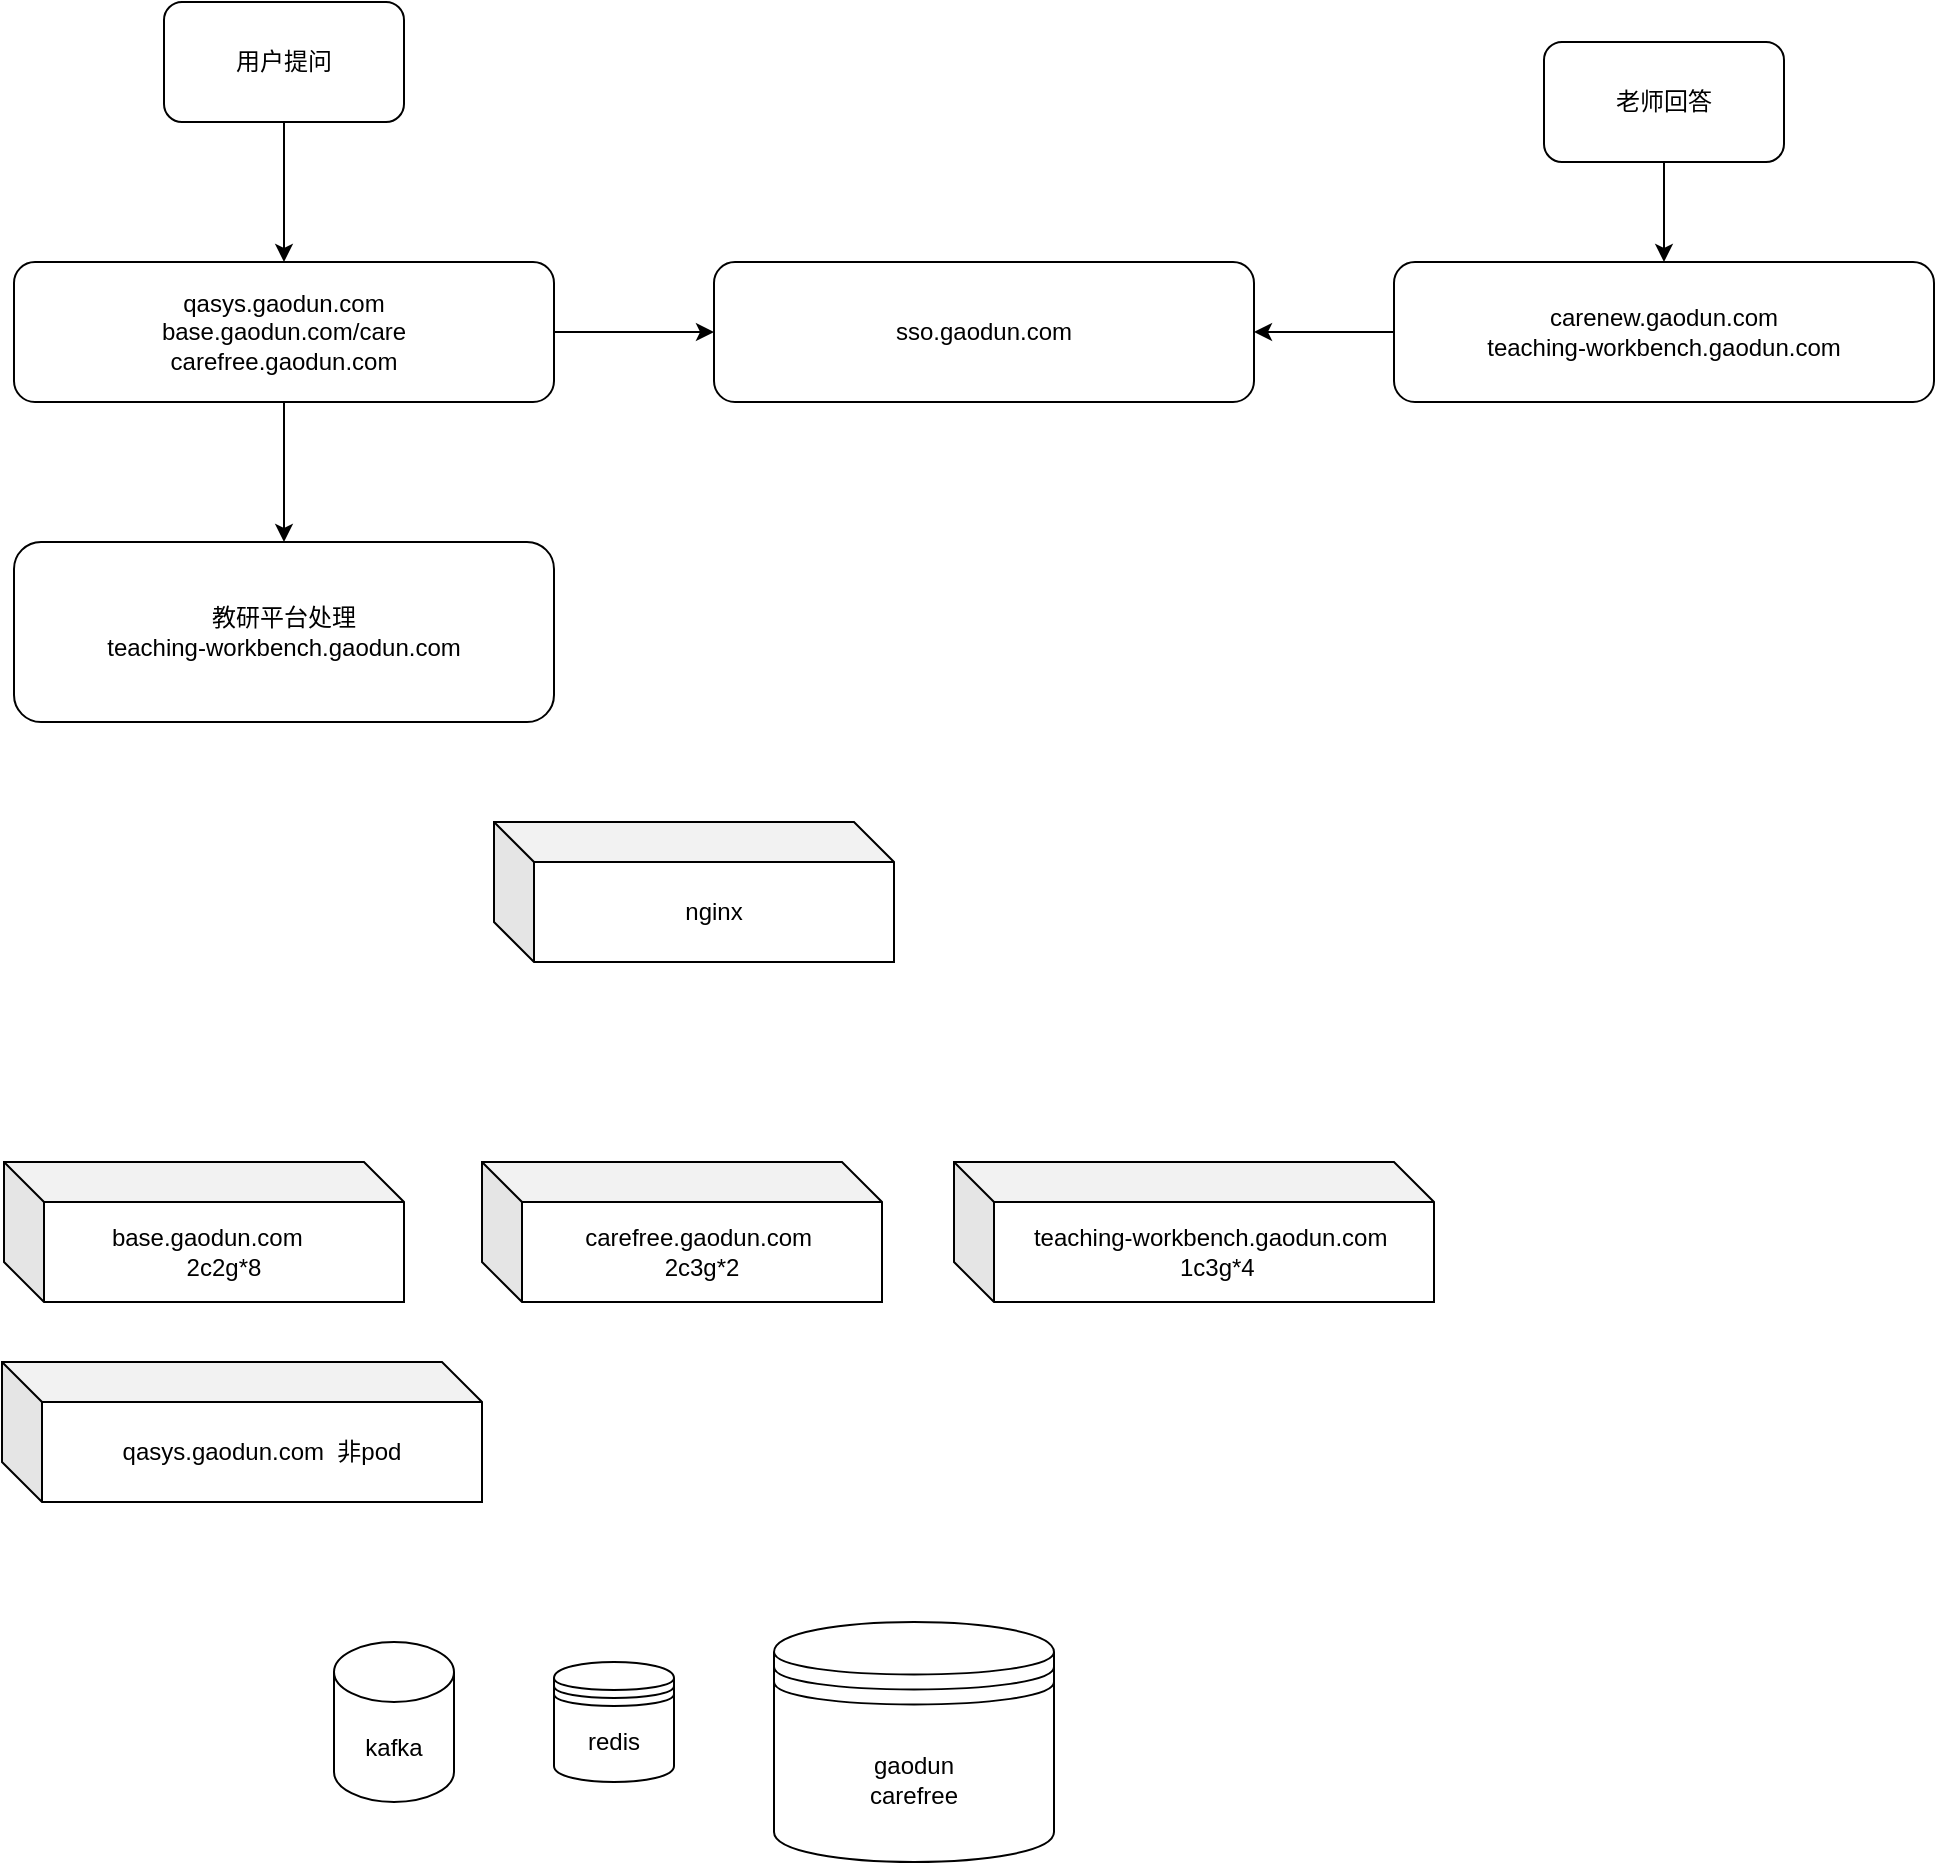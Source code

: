 <mxfile version="14.4.3" type="github">
  <diagram id="RsZf26xCa4anYN9l-bxN" name="Page-1">
    <mxGraphModel dx="1587" dy="762" grid="1" gridSize="10" guides="1" tooltips="1" connect="1" arrows="1" fold="1" page="1" pageScale="1" pageWidth="827" pageHeight="1169" math="0" shadow="0">
      <root>
        <mxCell id="0" />
        <mxCell id="1" parent="0" />
        <mxCell id="qDOa6Ft7eeUIBLufLoZr-3" value="" style="edgeStyle=orthogonalEdgeStyle;rounded=0;orthogonalLoop=1;jettySize=auto;html=1;" edge="1" parent="1" source="qDOa6Ft7eeUIBLufLoZr-1" target="qDOa6Ft7eeUIBLufLoZr-2">
          <mxGeometry relative="1" as="geometry" />
        </mxCell>
        <mxCell id="qDOa6Ft7eeUIBLufLoZr-1" value="用户提问" style="rounded=1;whiteSpace=wrap;html=1;" vertex="1" parent="1">
          <mxGeometry x="155" y="120" width="120" height="60" as="geometry" />
        </mxCell>
        <mxCell id="qDOa6Ft7eeUIBLufLoZr-5" value="" style="edgeStyle=orthogonalEdgeStyle;rounded=0;orthogonalLoop=1;jettySize=auto;html=1;" edge="1" parent="1" source="qDOa6Ft7eeUIBLufLoZr-2" target="qDOa6Ft7eeUIBLufLoZr-4">
          <mxGeometry relative="1" as="geometry" />
        </mxCell>
        <mxCell id="qDOa6Ft7eeUIBLufLoZr-12" value="" style="edgeStyle=orthogonalEdgeStyle;rounded=0;orthogonalLoop=1;jettySize=auto;html=1;" edge="1" parent="1" source="qDOa6Ft7eeUIBLufLoZr-2" target="qDOa6Ft7eeUIBLufLoZr-11">
          <mxGeometry relative="1" as="geometry" />
        </mxCell>
        <mxCell id="qDOa6Ft7eeUIBLufLoZr-2" value="qasys.gaodun.com&lt;br&gt;base.gaodun.com/care&lt;br&gt;carefree.gaodun.com" style="rounded=1;whiteSpace=wrap;html=1;" vertex="1" parent="1">
          <mxGeometry x="80" y="250" width="270" height="70" as="geometry" />
        </mxCell>
        <mxCell id="qDOa6Ft7eeUIBLufLoZr-4" value="教研平台处理&lt;br&gt;teaching-workbench.gaodun.com" style="rounded=1;whiteSpace=wrap;html=1;" vertex="1" parent="1">
          <mxGeometry x="80" y="390" width="270" height="90" as="geometry" />
        </mxCell>
        <mxCell id="qDOa6Ft7eeUIBLufLoZr-6" value="" style="edgeStyle=orthogonalEdgeStyle;rounded=0;orthogonalLoop=1;jettySize=auto;html=1;" edge="1" parent="1" source="qDOa6Ft7eeUIBLufLoZr-7" target="qDOa6Ft7eeUIBLufLoZr-9">
          <mxGeometry relative="1" as="geometry" />
        </mxCell>
        <mxCell id="qDOa6Ft7eeUIBLufLoZr-7" value="老师回答" style="rounded=1;whiteSpace=wrap;html=1;" vertex="1" parent="1">
          <mxGeometry x="845" y="140" width="120" height="60" as="geometry" />
        </mxCell>
        <mxCell id="qDOa6Ft7eeUIBLufLoZr-13" style="edgeStyle=orthogonalEdgeStyle;rounded=0;orthogonalLoop=1;jettySize=auto;html=1;entryX=1;entryY=0.5;entryDx=0;entryDy=0;" edge="1" parent="1" source="qDOa6Ft7eeUIBLufLoZr-9" target="qDOa6Ft7eeUIBLufLoZr-11">
          <mxGeometry relative="1" as="geometry" />
        </mxCell>
        <mxCell id="qDOa6Ft7eeUIBLufLoZr-9" value="carenew.gaodun.com&lt;br&gt;teaching-workbench.gaodun.com" style="rounded=1;whiteSpace=wrap;html=1;" vertex="1" parent="1">
          <mxGeometry x="770" y="250" width="270" height="70" as="geometry" />
        </mxCell>
        <mxCell id="qDOa6Ft7eeUIBLufLoZr-11" value="sso.gaodun.com" style="rounded=1;whiteSpace=wrap;html=1;" vertex="1" parent="1">
          <mxGeometry x="430" y="250" width="270" height="70" as="geometry" />
        </mxCell>
        <mxCell id="qDOa6Ft7eeUIBLufLoZr-16" value="gaodun&lt;br&gt;carefree" style="shape=datastore;whiteSpace=wrap;html=1;" vertex="1" parent="1">
          <mxGeometry x="460" y="930" width="140" height="120" as="geometry" />
        </mxCell>
        <mxCell id="qDOa6Ft7eeUIBLufLoZr-19" value="redis" style="shape=datastore;whiteSpace=wrap;html=1;" vertex="1" parent="1">
          <mxGeometry x="350" y="950" width="60" height="60" as="geometry" />
        </mxCell>
        <mxCell id="qDOa6Ft7eeUIBLufLoZr-21" value="kafka" style="shape=cylinder3;whiteSpace=wrap;html=1;boundedLbl=1;backgroundOutline=1;size=15;" vertex="1" parent="1">
          <mxGeometry x="240" y="940" width="60" height="80" as="geometry" />
        </mxCell>
        <mxCell id="qDOa6Ft7eeUIBLufLoZr-22" value="base.gaodun.com&amp;nbsp; &amp;nbsp; &amp;nbsp;&lt;br&gt;2c2g*8" style="shape=cube;whiteSpace=wrap;html=1;boundedLbl=1;backgroundOutline=1;darkOpacity=0.05;darkOpacity2=0.1;" vertex="1" parent="1">
          <mxGeometry x="75" y="700" width="200" height="70" as="geometry" />
        </mxCell>
        <mxCell id="qDOa6Ft7eeUIBLufLoZr-23" value="nginx" style="shape=cube;whiteSpace=wrap;html=1;boundedLbl=1;backgroundOutline=1;darkOpacity=0.05;darkOpacity2=0.1;" vertex="1" parent="1">
          <mxGeometry x="320" y="530" width="200" height="70" as="geometry" />
        </mxCell>
        <mxCell id="qDOa6Ft7eeUIBLufLoZr-24" value="carefree.gaodun.com&amp;nbsp; &lt;br&gt;2c3g*2" style="shape=cube;whiteSpace=wrap;html=1;boundedLbl=1;backgroundOutline=1;darkOpacity=0.05;darkOpacity2=0.1;" vertex="1" parent="1">
          <mxGeometry x="314" y="700" width="200" height="70" as="geometry" />
        </mxCell>
        <mxCell id="qDOa6Ft7eeUIBLufLoZr-25" value="teaching-workbench.gaodun.com&amp;nbsp; &amp;nbsp;1c3g*4" style="shape=cube;whiteSpace=wrap;html=1;boundedLbl=1;backgroundOutline=1;darkOpacity=0.05;darkOpacity2=0.1;" vertex="1" parent="1">
          <mxGeometry x="550" y="700" width="240" height="70" as="geometry" />
        </mxCell>
        <mxCell id="qDOa6Ft7eeUIBLufLoZr-27" value="qasys.gaodun.com&amp;nbsp; 非pod" style="shape=cube;whiteSpace=wrap;html=1;boundedLbl=1;backgroundOutline=1;darkOpacity=0.05;darkOpacity2=0.1;" vertex="1" parent="1">
          <mxGeometry x="74" y="800" width="240" height="70" as="geometry" />
        </mxCell>
      </root>
    </mxGraphModel>
  </diagram>
</mxfile>
